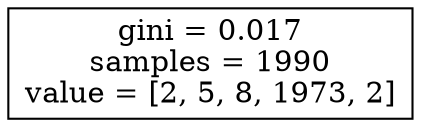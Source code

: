 digraph Tree {
node [shape=box] ;
0 [label="gini = 0.017\nsamples = 1990\nvalue = [2, 5, 8, 1973, 2]"] ;
}